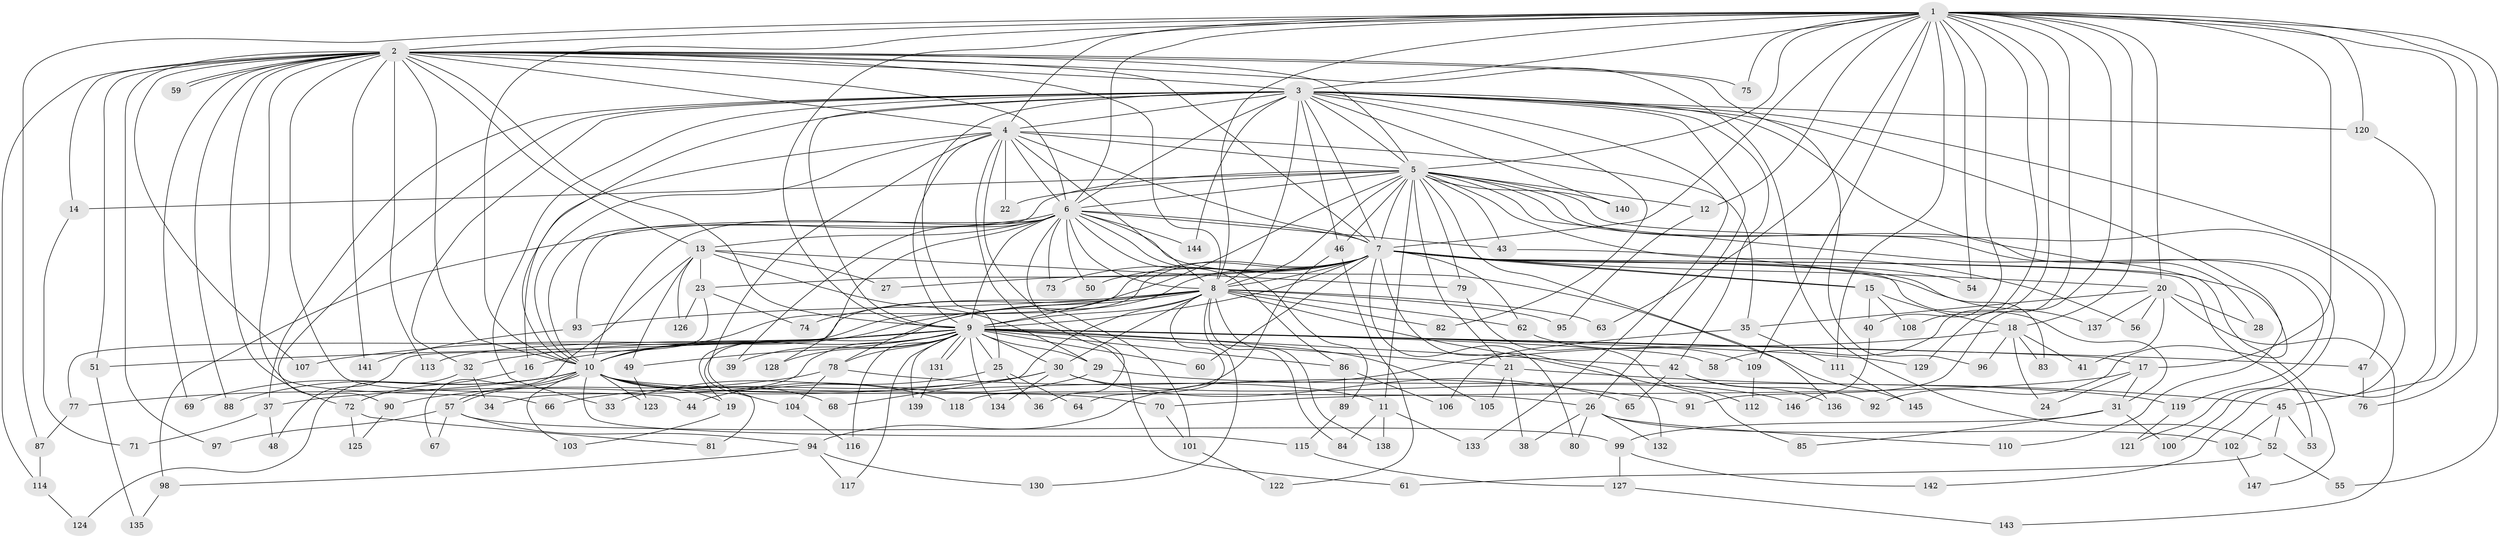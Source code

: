 // coarse degree distribution, {25: 0.0196078431372549, 30: 0.00980392156862745, 40: 0.00980392156862745, 4: 0.058823529411764705, 2: 0.49019607843137253, 9: 0.00980392156862745, 5: 0.0392156862745098, 3: 0.20588235294117646, 1: 0.11764705882352941, 6: 0.0196078431372549, 7: 0.0196078431372549}
// Generated by graph-tools (version 1.1) at 2025/46/03/04/25 21:46:44]
// undirected, 147 vertices, 319 edges
graph export_dot {
graph [start="1"]
  node [color=gray90,style=filled];
  1;
  2;
  3;
  4;
  5;
  6;
  7;
  8;
  9;
  10;
  11;
  12;
  13;
  14;
  15;
  16;
  17;
  18;
  19;
  20;
  21;
  22;
  23;
  24;
  25;
  26;
  27;
  28;
  29;
  30;
  31;
  32;
  33;
  34;
  35;
  36;
  37;
  38;
  39;
  40;
  41;
  42;
  43;
  44;
  45;
  46;
  47;
  48;
  49;
  50;
  51;
  52;
  53;
  54;
  55;
  56;
  57;
  58;
  59;
  60;
  61;
  62;
  63;
  64;
  65;
  66;
  67;
  68;
  69;
  70;
  71;
  72;
  73;
  74;
  75;
  76;
  77;
  78;
  79;
  80;
  81;
  82;
  83;
  84;
  85;
  86;
  87;
  88;
  89;
  90;
  91;
  92;
  93;
  94;
  95;
  96;
  97;
  98;
  99;
  100;
  101;
  102;
  103;
  104;
  105;
  106;
  107;
  108;
  109;
  110;
  111;
  112;
  113;
  114;
  115;
  116;
  117;
  118;
  119;
  120;
  121;
  122;
  123;
  124;
  125;
  126;
  127;
  128;
  129;
  130;
  131;
  132;
  133;
  134;
  135;
  136;
  137;
  138;
  139;
  140;
  141;
  142;
  143;
  144;
  145;
  146;
  147;
  1 -- 2;
  1 -- 3;
  1 -- 4;
  1 -- 5;
  1 -- 6;
  1 -- 7;
  1 -- 8;
  1 -- 9;
  1 -- 10;
  1 -- 12;
  1 -- 17;
  1 -- 18;
  1 -- 20;
  1 -- 40;
  1 -- 45;
  1 -- 54;
  1 -- 55;
  1 -- 58;
  1 -- 63;
  1 -- 75;
  1 -- 76;
  1 -- 87;
  1 -- 91;
  1 -- 108;
  1 -- 109;
  1 -- 111;
  1 -- 120;
  1 -- 129;
  2 -- 3;
  2 -- 4;
  2 -- 5;
  2 -- 6;
  2 -- 7;
  2 -- 8;
  2 -- 9;
  2 -- 10;
  2 -- 13;
  2 -- 14;
  2 -- 44;
  2 -- 51;
  2 -- 52;
  2 -- 59;
  2 -- 59;
  2 -- 66;
  2 -- 69;
  2 -- 72;
  2 -- 75;
  2 -- 88;
  2 -- 96;
  2 -- 97;
  2 -- 107;
  2 -- 113;
  2 -- 114;
  2 -- 141;
  3 -- 4;
  3 -- 5;
  3 -- 6;
  3 -- 7;
  3 -- 8;
  3 -- 9;
  3 -- 10;
  3 -- 25;
  3 -- 26;
  3 -- 28;
  3 -- 32;
  3 -- 33;
  3 -- 37;
  3 -- 42;
  3 -- 46;
  3 -- 82;
  3 -- 90;
  3 -- 92;
  3 -- 100;
  3 -- 120;
  3 -- 133;
  3 -- 140;
  3 -- 144;
  4 -- 5;
  4 -- 6;
  4 -- 7;
  4 -- 8;
  4 -- 9;
  4 -- 10;
  4 -- 16;
  4 -- 22;
  4 -- 35;
  4 -- 61;
  4 -- 101;
  4 -- 104;
  5 -- 6;
  5 -- 7;
  5 -- 8;
  5 -- 9;
  5 -- 10;
  5 -- 11;
  5 -- 12;
  5 -- 14;
  5 -- 21;
  5 -- 22;
  5 -- 43;
  5 -- 46;
  5 -- 47;
  5 -- 56;
  5 -- 79;
  5 -- 110;
  5 -- 119;
  5 -- 121;
  5 -- 136;
  5 -- 140;
  6 -- 7;
  6 -- 8;
  6 -- 9;
  6 -- 10;
  6 -- 13;
  6 -- 36;
  6 -- 39;
  6 -- 43;
  6 -- 50;
  6 -- 73;
  6 -- 86;
  6 -- 89;
  6 -- 93;
  6 -- 98;
  6 -- 128;
  6 -- 144;
  6 -- 145;
  7 -- 8;
  7 -- 9;
  7 -- 10;
  7 -- 15;
  7 -- 15;
  7 -- 19;
  7 -- 20;
  7 -- 23;
  7 -- 27;
  7 -- 31;
  7 -- 50;
  7 -- 53;
  7 -- 54;
  7 -- 60;
  7 -- 62;
  7 -- 73;
  7 -- 78;
  7 -- 80;
  7 -- 132;
  7 -- 137;
  7 -- 147;
  8 -- 9;
  8 -- 10;
  8 -- 30;
  8 -- 62;
  8 -- 63;
  8 -- 64;
  8 -- 68;
  8 -- 74;
  8 -- 77;
  8 -- 81;
  8 -- 82;
  8 -- 84;
  8 -- 85;
  8 -- 93;
  8 -- 95;
  8 -- 130;
  8 -- 138;
  9 -- 10;
  9 -- 16;
  9 -- 17;
  9 -- 21;
  9 -- 25;
  9 -- 29;
  9 -- 30;
  9 -- 32;
  9 -- 34;
  9 -- 39;
  9 -- 42;
  9 -- 47;
  9 -- 49;
  9 -- 51;
  9 -- 58;
  9 -- 60;
  9 -- 78;
  9 -- 86;
  9 -- 105;
  9 -- 107;
  9 -- 113;
  9 -- 116;
  9 -- 117;
  9 -- 128;
  9 -- 129;
  9 -- 131;
  9 -- 131;
  9 -- 134;
  9 -- 139;
  10 -- 11;
  10 -- 19;
  10 -- 26;
  10 -- 57;
  10 -- 57;
  10 -- 68;
  10 -- 69;
  10 -- 70;
  10 -- 77;
  10 -- 88;
  10 -- 103;
  10 -- 115;
  10 -- 118;
  10 -- 123;
  11 -- 84;
  11 -- 133;
  11 -- 138;
  12 -- 95;
  13 -- 23;
  13 -- 27;
  13 -- 29;
  13 -- 49;
  13 -- 67;
  13 -- 79;
  13 -- 126;
  14 -- 71;
  15 -- 18;
  15 -- 40;
  15 -- 108;
  16 -- 72;
  17 -- 24;
  17 -- 31;
  17 -- 70;
  18 -- 24;
  18 -- 41;
  18 -- 83;
  18 -- 94;
  18 -- 96;
  19 -- 103;
  20 -- 28;
  20 -- 35;
  20 -- 41;
  20 -- 56;
  20 -- 137;
  20 -- 143;
  21 -- 38;
  21 -- 45;
  21 -- 105;
  23 -- 48;
  23 -- 74;
  23 -- 126;
  25 -- 33;
  25 -- 36;
  25 -- 64;
  26 -- 38;
  26 -- 80;
  26 -- 102;
  26 -- 110;
  26 -- 132;
  29 -- 44;
  29 -- 119;
  30 -- 37;
  30 -- 65;
  30 -- 66;
  30 -- 134;
  30 -- 146;
  31 -- 85;
  31 -- 99;
  31 -- 100;
  32 -- 34;
  32 -- 124;
  35 -- 106;
  35 -- 111;
  37 -- 48;
  37 -- 71;
  40 -- 146;
  42 -- 65;
  42 -- 92;
  42 -- 136;
  43 -- 83;
  45 -- 52;
  45 -- 53;
  45 -- 102;
  46 -- 118;
  46 -- 122;
  47 -- 76;
  49 -- 123;
  51 -- 135;
  52 -- 55;
  52 -- 61;
  57 -- 67;
  57 -- 94;
  57 -- 97;
  57 -- 99;
  62 -- 109;
  70 -- 101;
  72 -- 81;
  72 -- 125;
  77 -- 87;
  78 -- 90;
  78 -- 91;
  78 -- 104;
  79 -- 112;
  86 -- 89;
  86 -- 106;
  87 -- 114;
  89 -- 115;
  90 -- 125;
  93 -- 141;
  94 -- 98;
  94 -- 117;
  94 -- 130;
  98 -- 135;
  99 -- 127;
  99 -- 142;
  101 -- 122;
  102 -- 147;
  104 -- 116;
  109 -- 112;
  111 -- 145;
  114 -- 124;
  115 -- 127;
  119 -- 121;
  120 -- 142;
  127 -- 143;
  131 -- 139;
}

